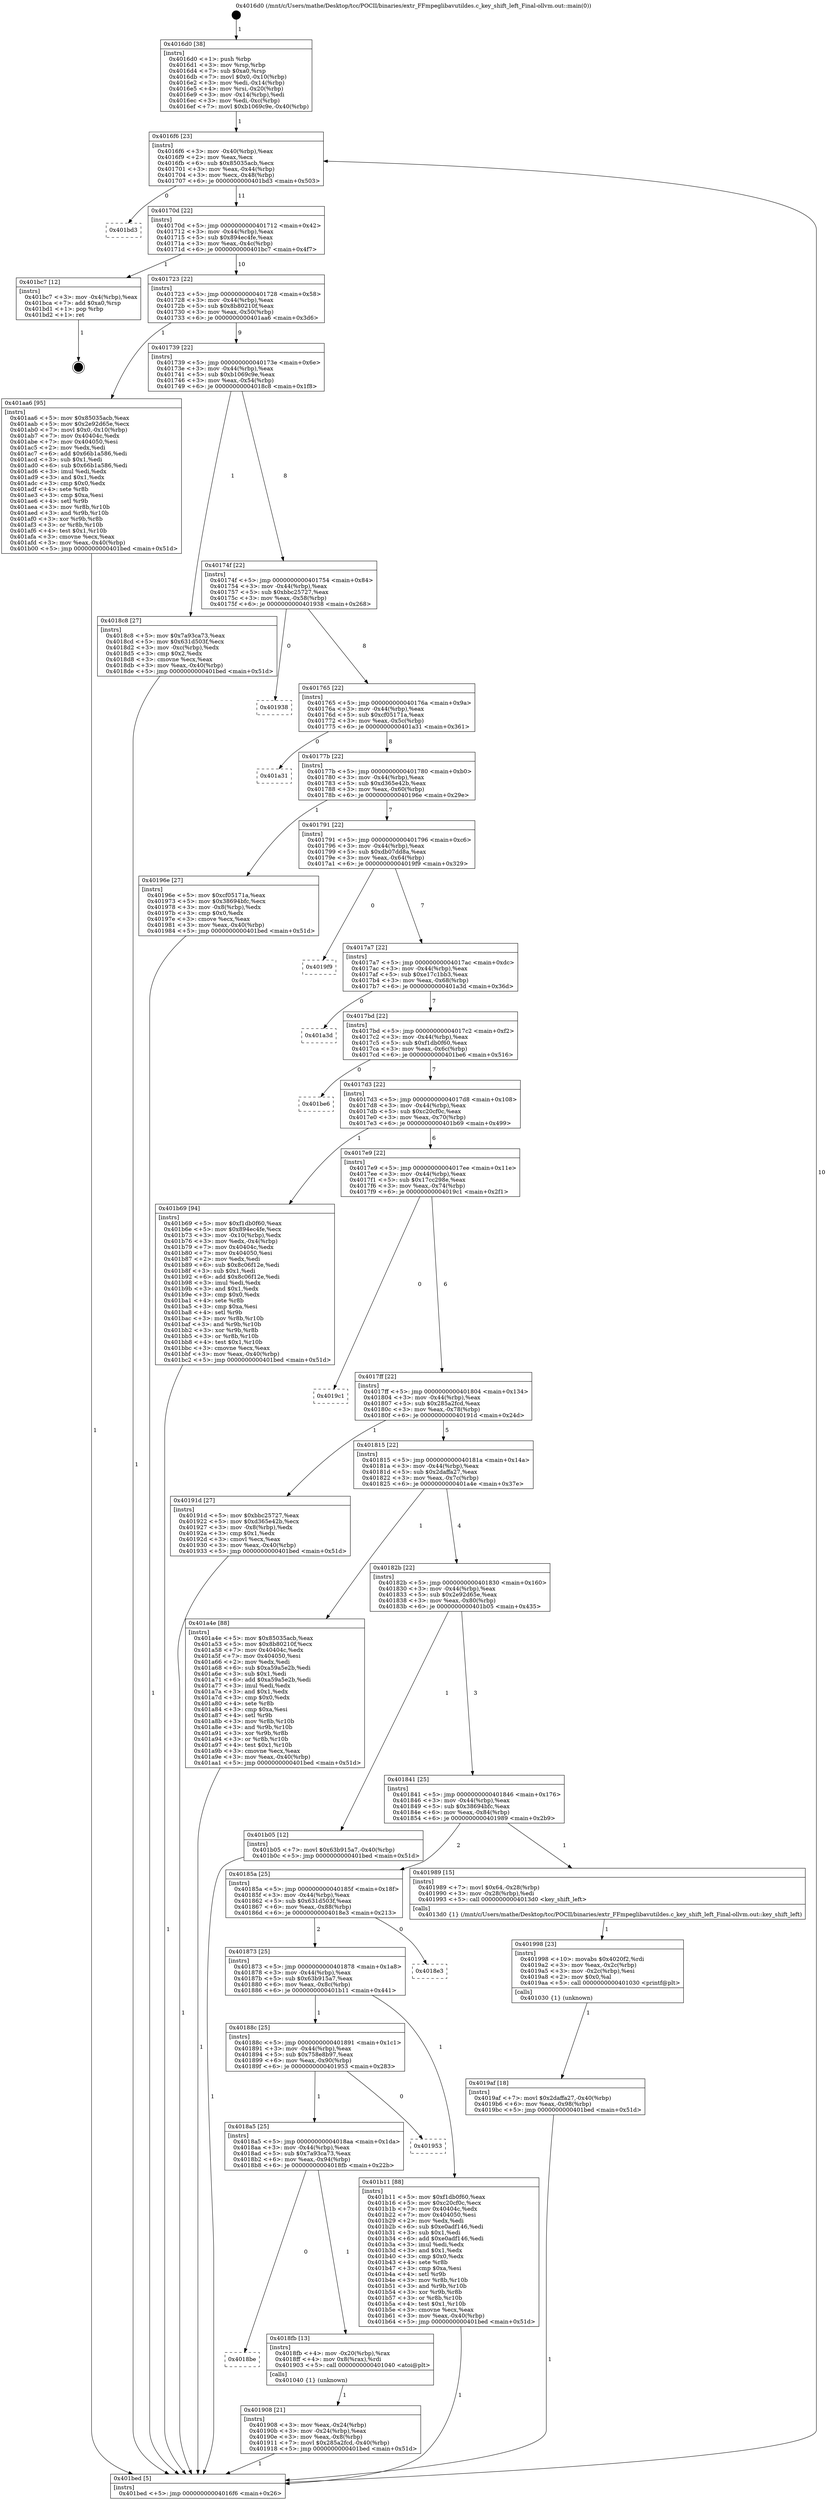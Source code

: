 digraph "0x4016d0" {
  label = "0x4016d0 (/mnt/c/Users/mathe/Desktop/tcc/POCII/binaries/extr_FFmpeglibavutildes.c_key_shift_left_Final-ollvm.out::main(0))"
  labelloc = "t"
  node[shape=record]

  Entry [label="",width=0.3,height=0.3,shape=circle,fillcolor=black,style=filled]
  "0x4016f6" [label="{
     0x4016f6 [23]\l
     | [instrs]\l
     &nbsp;&nbsp;0x4016f6 \<+3\>: mov -0x40(%rbp),%eax\l
     &nbsp;&nbsp;0x4016f9 \<+2\>: mov %eax,%ecx\l
     &nbsp;&nbsp;0x4016fb \<+6\>: sub $0x85035acb,%ecx\l
     &nbsp;&nbsp;0x401701 \<+3\>: mov %eax,-0x44(%rbp)\l
     &nbsp;&nbsp;0x401704 \<+3\>: mov %ecx,-0x48(%rbp)\l
     &nbsp;&nbsp;0x401707 \<+6\>: je 0000000000401bd3 \<main+0x503\>\l
  }"]
  "0x401bd3" [label="{
     0x401bd3\l
  }", style=dashed]
  "0x40170d" [label="{
     0x40170d [22]\l
     | [instrs]\l
     &nbsp;&nbsp;0x40170d \<+5\>: jmp 0000000000401712 \<main+0x42\>\l
     &nbsp;&nbsp;0x401712 \<+3\>: mov -0x44(%rbp),%eax\l
     &nbsp;&nbsp;0x401715 \<+5\>: sub $0x894ec4fe,%eax\l
     &nbsp;&nbsp;0x40171a \<+3\>: mov %eax,-0x4c(%rbp)\l
     &nbsp;&nbsp;0x40171d \<+6\>: je 0000000000401bc7 \<main+0x4f7\>\l
  }"]
  Exit [label="",width=0.3,height=0.3,shape=circle,fillcolor=black,style=filled,peripheries=2]
  "0x401bc7" [label="{
     0x401bc7 [12]\l
     | [instrs]\l
     &nbsp;&nbsp;0x401bc7 \<+3\>: mov -0x4(%rbp),%eax\l
     &nbsp;&nbsp;0x401bca \<+7\>: add $0xa0,%rsp\l
     &nbsp;&nbsp;0x401bd1 \<+1\>: pop %rbp\l
     &nbsp;&nbsp;0x401bd2 \<+1\>: ret\l
  }"]
  "0x401723" [label="{
     0x401723 [22]\l
     | [instrs]\l
     &nbsp;&nbsp;0x401723 \<+5\>: jmp 0000000000401728 \<main+0x58\>\l
     &nbsp;&nbsp;0x401728 \<+3\>: mov -0x44(%rbp),%eax\l
     &nbsp;&nbsp;0x40172b \<+5\>: sub $0x8b80210f,%eax\l
     &nbsp;&nbsp;0x401730 \<+3\>: mov %eax,-0x50(%rbp)\l
     &nbsp;&nbsp;0x401733 \<+6\>: je 0000000000401aa6 \<main+0x3d6\>\l
  }"]
  "0x4019af" [label="{
     0x4019af [18]\l
     | [instrs]\l
     &nbsp;&nbsp;0x4019af \<+7\>: movl $0x2daffa27,-0x40(%rbp)\l
     &nbsp;&nbsp;0x4019b6 \<+6\>: mov %eax,-0x98(%rbp)\l
     &nbsp;&nbsp;0x4019bc \<+5\>: jmp 0000000000401bed \<main+0x51d\>\l
  }"]
  "0x401aa6" [label="{
     0x401aa6 [95]\l
     | [instrs]\l
     &nbsp;&nbsp;0x401aa6 \<+5\>: mov $0x85035acb,%eax\l
     &nbsp;&nbsp;0x401aab \<+5\>: mov $0x2e92d65e,%ecx\l
     &nbsp;&nbsp;0x401ab0 \<+7\>: movl $0x0,-0x10(%rbp)\l
     &nbsp;&nbsp;0x401ab7 \<+7\>: mov 0x40404c,%edx\l
     &nbsp;&nbsp;0x401abe \<+7\>: mov 0x404050,%esi\l
     &nbsp;&nbsp;0x401ac5 \<+2\>: mov %edx,%edi\l
     &nbsp;&nbsp;0x401ac7 \<+6\>: add $0x66b1a586,%edi\l
     &nbsp;&nbsp;0x401acd \<+3\>: sub $0x1,%edi\l
     &nbsp;&nbsp;0x401ad0 \<+6\>: sub $0x66b1a586,%edi\l
     &nbsp;&nbsp;0x401ad6 \<+3\>: imul %edi,%edx\l
     &nbsp;&nbsp;0x401ad9 \<+3\>: and $0x1,%edx\l
     &nbsp;&nbsp;0x401adc \<+3\>: cmp $0x0,%edx\l
     &nbsp;&nbsp;0x401adf \<+4\>: sete %r8b\l
     &nbsp;&nbsp;0x401ae3 \<+3\>: cmp $0xa,%esi\l
     &nbsp;&nbsp;0x401ae6 \<+4\>: setl %r9b\l
     &nbsp;&nbsp;0x401aea \<+3\>: mov %r8b,%r10b\l
     &nbsp;&nbsp;0x401aed \<+3\>: and %r9b,%r10b\l
     &nbsp;&nbsp;0x401af0 \<+3\>: xor %r9b,%r8b\l
     &nbsp;&nbsp;0x401af3 \<+3\>: or %r8b,%r10b\l
     &nbsp;&nbsp;0x401af6 \<+4\>: test $0x1,%r10b\l
     &nbsp;&nbsp;0x401afa \<+3\>: cmovne %ecx,%eax\l
     &nbsp;&nbsp;0x401afd \<+3\>: mov %eax,-0x40(%rbp)\l
     &nbsp;&nbsp;0x401b00 \<+5\>: jmp 0000000000401bed \<main+0x51d\>\l
  }"]
  "0x401739" [label="{
     0x401739 [22]\l
     | [instrs]\l
     &nbsp;&nbsp;0x401739 \<+5\>: jmp 000000000040173e \<main+0x6e\>\l
     &nbsp;&nbsp;0x40173e \<+3\>: mov -0x44(%rbp),%eax\l
     &nbsp;&nbsp;0x401741 \<+5\>: sub $0xb1069c9e,%eax\l
     &nbsp;&nbsp;0x401746 \<+3\>: mov %eax,-0x54(%rbp)\l
     &nbsp;&nbsp;0x401749 \<+6\>: je 00000000004018c8 \<main+0x1f8\>\l
  }"]
  "0x401998" [label="{
     0x401998 [23]\l
     | [instrs]\l
     &nbsp;&nbsp;0x401998 \<+10\>: movabs $0x4020f2,%rdi\l
     &nbsp;&nbsp;0x4019a2 \<+3\>: mov %eax,-0x2c(%rbp)\l
     &nbsp;&nbsp;0x4019a5 \<+3\>: mov -0x2c(%rbp),%esi\l
     &nbsp;&nbsp;0x4019a8 \<+2\>: mov $0x0,%al\l
     &nbsp;&nbsp;0x4019aa \<+5\>: call 0000000000401030 \<printf@plt\>\l
     | [calls]\l
     &nbsp;&nbsp;0x401030 \{1\} (unknown)\l
  }"]
  "0x4018c8" [label="{
     0x4018c8 [27]\l
     | [instrs]\l
     &nbsp;&nbsp;0x4018c8 \<+5\>: mov $0x7a93ca73,%eax\l
     &nbsp;&nbsp;0x4018cd \<+5\>: mov $0x631d503f,%ecx\l
     &nbsp;&nbsp;0x4018d2 \<+3\>: mov -0xc(%rbp),%edx\l
     &nbsp;&nbsp;0x4018d5 \<+3\>: cmp $0x2,%edx\l
     &nbsp;&nbsp;0x4018d8 \<+3\>: cmovne %ecx,%eax\l
     &nbsp;&nbsp;0x4018db \<+3\>: mov %eax,-0x40(%rbp)\l
     &nbsp;&nbsp;0x4018de \<+5\>: jmp 0000000000401bed \<main+0x51d\>\l
  }"]
  "0x40174f" [label="{
     0x40174f [22]\l
     | [instrs]\l
     &nbsp;&nbsp;0x40174f \<+5\>: jmp 0000000000401754 \<main+0x84\>\l
     &nbsp;&nbsp;0x401754 \<+3\>: mov -0x44(%rbp),%eax\l
     &nbsp;&nbsp;0x401757 \<+5\>: sub $0xbbc25727,%eax\l
     &nbsp;&nbsp;0x40175c \<+3\>: mov %eax,-0x58(%rbp)\l
     &nbsp;&nbsp;0x40175f \<+6\>: je 0000000000401938 \<main+0x268\>\l
  }"]
  "0x401bed" [label="{
     0x401bed [5]\l
     | [instrs]\l
     &nbsp;&nbsp;0x401bed \<+5\>: jmp 00000000004016f6 \<main+0x26\>\l
  }"]
  "0x4016d0" [label="{
     0x4016d0 [38]\l
     | [instrs]\l
     &nbsp;&nbsp;0x4016d0 \<+1\>: push %rbp\l
     &nbsp;&nbsp;0x4016d1 \<+3\>: mov %rsp,%rbp\l
     &nbsp;&nbsp;0x4016d4 \<+7\>: sub $0xa0,%rsp\l
     &nbsp;&nbsp;0x4016db \<+7\>: movl $0x0,-0x10(%rbp)\l
     &nbsp;&nbsp;0x4016e2 \<+3\>: mov %edi,-0x14(%rbp)\l
     &nbsp;&nbsp;0x4016e5 \<+4\>: mov %rsi,-0x20(%rbp)\l
     &nbsp;&nbsp;0x4016e9 \<+3\>: mov -0x14(%rbp),%edi\l
     &nbsp;&nbsp;0x4016ec \<+3\>: mov %edi,-0xc(%rbp)\l
     &nbsp;&nbsp;0x4016ef \<+7\>: movl $0xb1069c9e,-0x40(%rbp)\l
  }"]
  "0x401908" [label="{
     0x401908 [21]\l
     | [instrs]\l
     &nbsp;&nbsp;0x401908 \<+3\>: mov %eax,-0x24(%rbp)\l
     &nbsp;&nbsp;0x40190b \<+3\>: mov -0x24(%rbp),%eax\l
     &nbsp;&nbsp;0x40190e \<+3\>: mov %eax,-0x8(%rbp)\l
     &nbsp;&nbsp;0x401911 \<+7\>: movl $0x285a2fcd,-0x40(%rbp)\l
     &nbsp;&nbsp;0x401918 \<+5\>: jmp 0000000000401bed \<main+0x51d\>\l
  }"]
  "0x401938" [label="{
     0x401938\l
  }", style=dashed]
  "0x401765" [label="{
     0x401765 [22]\l
     | [instrs]\l
     &nbsp;&nbsp;0x401765 \<+5\>: jmp 000000000040176a \<main+0x9a\>\l
     &nbsp;&nbsp;0x40176a \<+3\>: mov -0x44(%rbp),%eax\l
     &nbsp;&nbsp;0x40176d \<+5\>: sub $0xcf05171a,%eax\l
     &nbsp;&nbsp;0x401772 \<+3\>: mov %eax,-0x5c(%rbp)\l
     &nbsp;&nbsp;0x401775 \<+6\>: je 0000000000401a31 \<main+0x361\>\l
  }"]
  "0x4018be" [label="{
     0x4018be\l
  }", style=dashed]
  "0x401a31" [label="{
     0x401a31\l
  }", style=dashed]
  "0x40177b" [label="{
     0x40177b [22]\l
     | [instrs]\l
     &nbsp;&nbsp;0x40177b \<+5\>: jmp 0000000000401780 \<main+0xb0\>\l
     &nbsp;&nbsp;0x401780 \<+3\>: mov -0x44(%rbp),%eax\l
     &nbsp;&nbsp;0x401783 \<+5\>: sub $0xd365e42b,%eax\l
     &nbsp;&nbsp;0x401788 \<+3\>: mov %eax,-0x60(%rbp)\l
     &nbsp;&nbsp;0x40178b \<+6\>: je 000000000040196e \<main+0x29e\>\l
  }"]
  "0x4018fb" [label="{
     0x4018fb [13]\l
     | [instrs]\l
     &nbsp;&nbsp;0x4018fb \<+4\>: mov -0x20(%rbp),%rax\l
     &nbsp;&nbsp;0x4018ff \<+4\>: mov 0x8(%rax),%rdi\l
     &nbsp;&nbsp;0x401903 \<+5\>: call 0000000000401040 \<atoi@plt\>\l
     | [calls]\l
     &nbsp;&nbsp;0x401040 \{1\} (unknown)\l
  }"]
  "0x40196e" [label="{
     0x40196e [27]\l
     | [instrs]\l
     &nbsp;&nbsp;0x40196e \<+5\>: mov $0xcf05171a,%eax\l
     &nbsp;&nbsp;0x401973 \<+5\>: mov $0x38694bfc,%ecx\l
     &nbsp;&nbsp;0x401978 \<+3\>: mov -0x8(%rbp),%edx\l
     &nbsp;&nbsp;0x40197b \<+3\>: cmp $0x0,%edx\l
     &nbsp;&nbsp;0x40197e \<+3\>: cmove %ecx,%eax\l
     &nbsp;&nbsp;0x401981 \<+3\>: mov %eax,-0x40(%rbp)\l
     &nbsp;&nbsp;0x401984 \<+5\>: jmp 0000000000401bed \<main+0x51d\>\l
  }"]
  "0x401791" [label="{
     0x401791 [22]\l
     | [instrs]\l
     &nbsp;&nbsp;0x401791 \<+5\>: jmp 0000000000401796 \<main+0xc6\>\l
     &nbsp;&nbsp;0x401796 \<+3\>: mov -0x44(%rbp),%eax\l
     &nbsp;&nbsp;0x401799 \<+5\>: sub $0xdb07dd8a,%eax\l
     &nbsp;&nbsp;0x40179e \<+3\>: mov %eax,-0x64(%rbp)\l
     &nbsp;&nbsp;0x4017a1 \<+6\>: je 00000000004019f9 \<main+0x329\>\l
  }"]
  "0x4018a5" [label="{
     0x4018a5 [25]\l
     | [instrs]\l
     &nbsp;&nbsp;0x4018a5 \<+5\>: jmp 00000000004018aa \<main+0x1da\>\l
     &nbsp;&nbsp;0x4018aa \<+3\>: mov -0x44(%rbp),%eax\l
     &nbsp;&nbsp;0x4018ad \<+5\>: sub $0x7a93ca73,%eax\l
     &nbsp;&nbsp;0x4018b2 \<+6\>: mov %eax,-0x94(%rbp)\l
     &nbsp;&nbsp;0x4018b8 \<+6\>: je 00000000004018fb \<main+0x22b\>\l
  }"]
  "0x4019f9" [label="{
     0x4019f9\l
  }", style=dashed]
  "0x4017a7" [label="{
     0x4017a7 [22]\l
     | [instrs]\l
     &nbsp;&nbsp;0x4017a7 \<+5\>: jmp 00000000004017ac \<main+0xdc\>\l
     &nbsp;&nbsp;0x4017ac \<+3\>: mov -0x44(%rbp),%eax\l
     &nbsp;&nbsp;0x4017af \<+5\>: sub $0xe17c1bb3,%eax\l
     &nbsp;&nbsp;0x4017b4 \<+3\>: mov %eax,-0x68(%rbp)\l
     &nbsp;&nbsp;0x4017b7 \<+6\>: je 0000000000401a3d \<main+0x36d\>\l
  }"]
  "0x401953" [label="{
     0x401953\l
  }", style=dashed]
  "0x401a3d" [label="{
     0x401a3d\l
  }", style=dashed]
  "0x4017bd" [label="{
     0x4017bd [22]\l
     | [instrs]\l
     &nbsp;&nbsp;0x4017bd \<+5\>: jmp 00000000004017c2 \<main+0xf2\>\l
     &nbsp;&nbsp;0x4017c2 \<+3\>: mov -0x44(%rbp),%eax\l
     &nbsp;&nbsp;0x4017c5 \<+5\>: sub $0xf1db0f60,%eax\l
     &nbsp;&nbsp;0x4017ca \<+3\>: mov %eax,-0x6c(%rbp)\l
     &nbsp;&nbsp;0x4017cd \<+6\>: je 0000000000401be6 \<main+0x516\>\l
  }"]
  "0x40188c" [label="{
     0x40188c [25]\l
     | [instrs]\l
     &nbsp;&nbsp;0x40188c \<+5\>: jmp 0000000000401891 \<main+0x1c1\>\l
     &nbsp;&nbsp;0x401891 \<+3\>: mov -0x44(%rbp),%eax\l
     &nbsp;&nbsp;0x401894 \<+5\>: sub $0x758e8b97,%eax\l
     &nbsp;&nbsp;0x401899 \<+6\>: mov %eax,-0x90(%rbp)\l
     &nbsp;&nbsp;0x40189f \<+6\>: je 0000000000401953 \<main+0x283\>\l
  }"]
  "0x401be6" [label="{
     0x401be6\l
  }", style=dashed]
  "0x4017d3" [label="{
     0x4017d3 [22]\l
     | [instrs]\l
     &nbsp;&nbsp;0x4017d3 \<+5\>: jmp 00000000004017d8 \<main+0x108\>\l
     &nbsp;&nbsp;0x4017d8 \<+3\>: mov -0x44(%rbp),%eax\l
     &nbsp;&nbsp;0x4017db \<+5\>: sub $0xc20cf0c,%eax\l
     &nbsp;&nbsp;0x4017e0 \<+3\>: mov %eax,-0x70(%rbp)\l
     &nbsp;&nbsp;0x4017e3 \<+6\>: je 0000000000401b69 \<main+0x499\>\l
  }"]
  "0x401b11" [label="{
     0x401b11 [88]\l
     | [instrs]\l
     &nbsp;&nbsp;0x401b11 \<+5\>: mov $0xf1db0f60,%eax\l
     &nbsp;&nbsp;0x401b16 \<+5\>: mov $0xc20cf0c,%ecx\l
     &nbsp;&nbsp;0x401b1b \<+7\>: mov 0x40404c,%edx\l
     &nbsp;&nbsp;0x401b22 \<+7\>: mov 0x404050,%esi\l
     &nbsp;&nbsp;0x401b29 \<+2\>: mov %edx,%edi\l
     &nbsp;&nbsp;0x401b2b \<+6\>: sub $0xe0adf146,%edi\l
     &nbsp;&nbsp;0x401b31 \<+3\>: sub $0x1,%edi\l
     &nbsp;&nbsp;0x401b34 \<+6\>: add $0xe0adf146,%edi\l
     &nbsp;&nbsp;0x401b3a \<+3\>: imul %edi,%edx\l
     &nbsp;&nbsp;0x401b3d \<+3\>: and $0x1,%edx\l
     &nbsp;&nbsp;0x401b40 \<+3\>: cmp $0x0,%edx\l
     &nbsp;&nbsp;0x401b43 \<+4\>: sete %r8b\l
     &nbsp;&nbsp;0x401b47 \<+3\>: cmp $0xa,%esi\l
     &nbsp;&nbsp;0x401b4a \<+4\>: setl %r9b\l
     &nbsp;&nbsp;0x401b4e \<+3\>: mov %r8b,%r10b\l
     &nbsp;&nbsp;0x401b51 \<+3\>: and %r9b,%r10b\l
     &nbsp;&nbsp;0x401b54 \<+3\>: xor %r9b,%r8b\l
     &nbsp;&nbsp;0x401b57 \<+3\>: or %r8b,%r10b\l
     &nbsp;&nbsp;0x401b5a \<+4\>: test $0x1,%r10b\l
     &nbsp;&nbsp;0x401b5e \<+3\>: cmovne %ecx,%eax\l
     &nbsp;&nbsp;0x401b61 \<+3\>: mov %eax,-0x40(%rbp)\l
     &nbsp;&nbsp;0x401b64 \<+5\>: jmp 0000000000401bed \<main+0x51d\>\l
  }"]
  "0x401b69" [label="{
     0x401b69 [94]\l
     | [instrs]\l
     &nbsp;&nbsp;0x401b69 \<+5\>: mov $0xf1db0f60,%eax\l
     &nbsp;&nbsp;0x401b6e \<+5\>: mov $0x894ec4fe,%ecx\l
     &nbsp;&nbsp;0x401b73 \<+3\>: mov -0x10(%rbp),%edx\l
     &nbsp;&nbsp;0x401b76 \<+3\>: mov %edx,-0x4(%rbp)\l
     &nbsp;&nbsp;0x401b79 \<+7\>: mov 0x40404c,%edx\l
     &nbsp;&nbsp;0x401b80 \<+7\>: mov 0x404050,%esi\l
     &nbsp;&nbsp;0x401b87 \<+2\>: mov %edx,%edi\l
     &nbsp;&nbsp;0x401b89 \<+6\>: sub $0x8c06f12e,%edi\l
     &nbsp;&nbsp;0x401b8f \<+3\>: sub $0x1,%edi\l
     &nbsp;&nbsp;0x401b92 \<+6\>: add $0x8c06f12e,%edi\l
     &nbsp;&nbsp;0x401b98 \<+3\>: imul %edi,%edx\l
     &nbsp;&nbsp;0x401b9b \<+3\>: and $0x1,%edx\l
     &nbsp;&nbsp;0x401b9e \<+3\>: cmp $0x0,%edx\l
     &nbsp;&nbsp;0x401ba1 \<+4\>: sete %r8b\l
     &nbsp;&nbsp;0x401ba5 \<+3\>: cmp $0xa,%esi\l
     &nbsp;&nbsp;0x401ba8 \<+4\>: setl %r9b\l
     &nbsp;&nbsp;0x401bac \<+3\>: mov %r8b,%r10b\l
     &nbsp;&nbsp;0x401baf \<+3\>: and %r9b,%r10b\l
     &nbsp;&nbsp;0x401bb2 \<+3\>: xor %r9b,%r8b\l
     &nbsp;&nbsp;0x401bb5 \<+3\>: or %r8b,%r10b\l
     &nbsp;&nbsp;0x401bb8 \<+4\>: test $0x1,%r10b\l
     &nbsp;&nbsp;0x401bbc \<+3\>: cmovne %ecx,%eax\l
     &nbsp;&nbsp;0x401bbf \<+3\>: mov %eax,-0x40(%rbp)\l
     &nbsp;&nbsp;0x401bc2 \<+5\>: jmp 0000000000401bed \<main+0x51d\>\l
  }"]
  "0x4017e9" [label="{
     0x4017e9 [22]\l
     | [instrs]\l
     &nbsp;&nbsp;0x4017e9 \<+5\>: jmp 00000000004017ee \<main+0x11e\>\l
     &nbsp;&nbsp;0x4017ee \<+3\>: mov -0x44(%rbp),%eax\l
     &nbsp;&nbsp;0x4017f1 \<+5\>: sub $0x17cc298e,%eax\l
     &nbsp;&nbsp;0x4017f6 \<+3\>: mov %eax,-0x74(%rbp)\l
     &nbsp;&nbsp;0x4017f9 \<+6\>: je 00000000004019c1 \<main+0x2f1\>\l
  }"]
  "0x401873" [label="{
     0x401873 [25]\l
     | [instrs]\l
     &nbsp;&nbsp;0x401873 \<+5\>: jmp 0000000000401878 \<main+0x1a8\>\l
     &nbsp;&nbsp;0x401878 \<+3\>: mov -0x44(%rbp),%eax\l
     &nbsp;&nbsp;0x40187b \<+5\>: sub $0x63b915a7,%eax\l
     &nbsp;&nbsp;0x401880 \<+6\>: mov %eax,-0x8c(%rbp)\l
     &nbsp;&nbsp;0x401886 \<+6\>: je 0000000000401b11 \<main+0x441\>\l
  }"]
  "0x4019c1" [label="{
     0x4019c1\l
  }", style=dashed]
  "0x4017ff" [label="{
     0x4017ff [22]\l
     | [instrs]\l
     &nbsp;&nbsp;0x4017ff \<+5\>: jmp 0000000000401804 \<main+0x134\>\l
     &nbsp;&nbsp;0x401804 \<+3\>: mov -0x44(%rbp),%eax\l
     &nbsp;&nbsp;0x401807 \<+5\>: sub $0x285a2fcd,%eax\l
     &nbsp;&nbsp;0x40180c \<+3\>: mov %eax,-0x78(%rbp)\l
     &nbsp;&nbsp;0x40180f \<+6\>: je 000000000040191d \<main+0x24d\>\l
  }"]
  "0x4018e3" [label="{
     0x4018e3\l
  }", style=dashed]
  "0x40191d" [label="{
     0x40191d [27]\l
     | [instrs]\l
     &nbsp;&nbsp;0x40191d \<+5\>: mov $0xbbc25727,%eax\l
     &nbsp;&nbsp;0x401922 \<+5\>: mov $0xd365e42b,%ecx\l
     &nbsp;&nbsp;0x401927 \<+3\>: mov -0x8(%rbp),%edx\l
     &nbsp;&nbsp;0x40192a \<+3\>: cmp $0x1,%edx\l
     &nbsp;&nbsp;0x40192d \<+3\>: cmovl %ecx,%eax\l
     &nbsp;&nbsp;0x401930 \<+3\>: mov %eax,-0x40(%rbp)\l
     &nbsp;&nbsp;0x401933 \<+5\>: jmp 0000000000401bed \<main+0x51d\>\l
  }"]
  "0x401815" [label="{
     0x401815 [22]\l
     | [instrs]\l
     &nbsp;&nbsp;0x401815 \<+5\>: jmp 000000000040181a \<main+0x14a\>\l
     &nbsp;&nbsp;0x40181a \<+3\>: mov -0x44(%rbp),%eax\l
     &nbsp;&nbsp;0x40181d \<+5\>: sub $0x2daffa27,%eax\l
     &nbsp;&nbsp;0x401822 \<+3\>: mov %eax,-0x7c(%rbp)\l
     &nbsp;&nbsp;0x401825 \<+6\>: je 0000000000401a4e \<main+0x37e\>\l
  }"]
  "0x40185a" [label="{
     0x40185a [25]\l
     | [instrs]\l
     &nbsp;&nbsp;0x40185a \<+5\>: jmp 000000000040185f \<main+0x18f\>\l
     &nbsp;&nbsp;0x40185f \<+3\>: mov -0x44(%rbp),%eax\l
     &nbsp;&nbsp;0x401862 \<+5\>: sub $0x631d503f,%eax\l
     &nbsp;&nbsp;0x401867 \<+6\>: mov %eax,-0x88(%rbp)\l
     &nbsp;&nbsp;0x40186d \<+6\>: je 00000000004018e3 \<main+0x213\>\l
  }"]
  "0x401a4e" [label="{
     0x401a4e [88]\l
     | [instrs]\l
     &nbsp;&nbsp;0x401a4e \<+5\>: mov $0x85035acb,%eax\l
     &nbsp;&nbsp;0x401a53 \<+5\>: mov $0x8b80210f,%ecx\l
     &nbsp;&nbsp;0x401a58 \<+7\>: mov 0x40404c,%edx\l
     &nbsp;&nbsp;0x401a5f \<+7\>: mov 0x404050,%esi\l
     &nbsp;&nbsp;0x401a66 \<+2\>: mov %edx,%edi\l
     &nbsp;&nbsp;0x401a68 \<+6\>: sub $0xa59a5e2b,%edi\l
     &nbsp;&nbsp;0x401a6e \<+3\>: sub $0x1,%edi\l
     &nbsp;&nbsp;0x401a71 \<+6\>: add $0xa59a5e2b,%edi\l
     &nbsp;&nbsp;0x401a77 \<+3\>: imul %edi,%edx\l
     &nbsp;&nbsp;0x401a7a \<+3\>: and $0x1,%edx\l
     &nbsp;&nbsp;0x401a7d \<+3\>: cmp $0x0,%edx\l
     &nbsp;&nbsp;0x401a80 \<+4\>: sete %r8b\l
     &nbsp;&nbsp;0x401a84 \<+3\>: cmp $0xa,%esi\l
     &nbsp;&nbsp;0x401a87 \<+4\>: setl %r9b\l
     &nbsp;&nbsp;0x401a8b \<+3\>: mov %r8b,%r10b\l
     &nbsp;&nbsp;0x401a8e \<+3\>: and %r9b,%r10b\l
     &nbsp;&nbsp;0x401a91 \<+3\>: xor %r9b,%r8b\l
     &nbsp;&nbsp;0x401a94 \<+3\>: or %r8b,%r10b\l
     &nbsp;&nbsp;0x401a97 \<+4\>: test $0x1,%r10b\l
     &nbsp;&nbsp;0x401a9b \<+3\>: cmovne %ecx,%eax\l
     &nbsp;&nbsp;0x401a9e \<+3\>: mov %eax,-0x40(%rbp)\l
     &nbsp;&nbsp;0x401aa1 \<+5\>: jmp 0000000000401bed \<main+0x51d\>\l
  }"]
  "0x40182b" [label="{
     0x40182b [22]\l
     | [instrs]\l
     &nbsp;&nbsp;0x40182b \<+5\>: jmp 0000000000401830 \<main+0x160\>\l
     &nbsp;&nbsp;0x401830 \<+3\>: mov -0x44(%rbp),%eax\l
     &nbsp;&nbsp;0x401833 \<+5\>: sub $0x2e92d65e,%eax\l
     &nbsp;&nbsp;0x401838 \<+3\>: mov %eax,-0x80(%rbp)\l
     &nbsp;&nbsp;0x40183b \<+6\>: je 0000000000401b05 \<main+0x435\>\l
  }"]
  "0x401989" [label="{
     0x401989 [15]\l
     | [instrs]\l
     &nbsp;&nbsp;0x401989 \<+7\>: movl $0x64,-0x28(%rbp)\l
     &nbsp;&nbsp;0x401990 \<+3\>: mov -0x28(%rbp),%edi\l
     &nbsp;&nbsp;0x401993 \<+5\>: call 00000000004013d0 \<key_shift_left\>\l
     | [calls]\l
     &nbsp;&nbsp;0x4013d0 \{1\} (/mnt/c/Users/mathe/Desktop/tcc/POCII/binaries/extr_FFmpeglibavutildes.c_key_shift_left_Final-ollvm.out::key_shift_left)\l
  }"]
  "0x401b05" [label="{
     0x401b05 [12]\l
     | [instrs]\l
     &nbsp;&nbsp;0x401b05 \<+7\>: movl $0x63b915a7,-0x40(%rbp)\l
     &nbsp;&nbsp;0x401b0c \<+5\>: jmp 0000000000401bed \<main+0x51d\>\l
  }"]
  "0x401841" [label="{
     0x401841 [25]\l
     | [instrs]\l
     &nbsp;&nbsp;0x401841 \<+5\>: jmp 0000000000401846 \<main+0x176\>\l
     &nbsp;&nbsp;0x401846 \<+3\>: mov -0x44(%rbp),%eax\l
     &nbsp;&nbsp;0x401849 \<+5\>: sub $0x38694bfc,%eax\l
     &nbsp;&nbsp;0x40184e \<+6\>: mov %eax,-0x84(%rbp)\l
     &nbsp;&nbsp;0x401854 \<+6\>: je 0000000000401989 \<main+0x2b9\>\l
  }"]
  Entry -> "0x4016d0" [label=" 1"]
  "0x4016f6" -> "0x401bd3" [label=" 0"]
  "0x4016f6" -> "0x40170d" [label=" 11"]
  "0x401bc7" -> Exit [label=" 1"]
  "0x40170d" -> "0x401bc7" [label=" 1"]
  "0x40170d" -> "0x401723" [label=" 10"]
  "0x401b69" -> "0x401bed" [label=" 1"]
  "0x401723" -> "0x401aa6" [label=" 1"]
  "0x401723" -> "0x401739" [label=" 9"]
  "0x401b11" -> "0x401bed" [label=" 1"]
  "0x401739" -> "0x4018c8" [label=" 1"]
  "0x401739" -> "0x40174f" [label=" 8"]
  "0x4018c8" -> "0x401bed" [label=" 1"]
  "0x4016d0" -> "0x4016f6" [label=" 1"]
  "0x401bed" -> "0x4016f6" [label=" 10"]
  "0x401b05" -> "0x401bed" [label=" 1"]
  "0x40174f" -> "0x401938" [label=" 0"]
  "0x40174f" -> "0x401765" [label=" 8"]
  "0x401aa6" -> "0x401bed" [label=" 1"]
  "0x401765" -> "0x401a31" [label=" 0"]
  "0x401765" -> "0x40177b" [label=" 8"]
  "0x401a4e" -> "0x401bed" [label=" 1"]
  "0x40177b" -> "0x40196e" [label=" 1"]
  "0x40177b" -> "0x401791" [label=" 7"]
  "0x4019af" -> "0x401bed" [label=" 1"]
  "0x401791" -> "0x4019f9" [label=" 0"]
  "0x401791" -> "0x4017a7" [label=" 7"]
  "0x401989" -> "0x401998" [label=" 1"]
  "0x4017a7" -> "0x401a3d" [label=" 0"]
  "0x4017a7" -> "0x4017bd" [label=" 7"]
  "0x40196e" -> "0x401bed" [label=" 1"]
  "0x4017bd" -> "0x401be6" [label=" 0"]
  "0x4017bd" -> "0x4017d3" [label=" 7"]
  "0x401908" -> "0x401bed" [label=" 1"]
  "0x4017d3" -> "0x401b69" [label=" 1"]
  "0x4017d3" -> "0x4017e9" [label=" 6"]
  "0x4018fb" -> "0x401908" [label=" 1"]
  "0x4017e9" -> "0x4019c1" [label=" 0"]
  "0x4017e9" -> "0x4017ff" [label=" 6"]
  "0x4018a5" -> "0x4018fb" [label=" 1"]
  "0x4017ff" -> "0x40191d" [label=" 1"]
  "0x4017ff" -> "0x401815" [label=" 5"]
  "0x401998" -> "0x4019af" [label=" 1"]
  "0x401815" -> "0x401a4e" [label=" 1"]
  "0x401815" -> "0x40182b" [label=" 4"]
  "0x40188c" -> "0x401953" [label=" 0"]
  "0x40182b" -> "0x401b05" [label=" 1"]
  "0x40182b" -> "0x401841" [label=" 3"]
  "0x40191d" -> "0x401bed" [label=" 1"]
  "0x401841" -> "0x401989" [label=" 1"]
  "0x401841" -> "0x40185a" [label=" 2"]
  "0x40188c" -> "0x4018a5" [label=" 1"]
  "0x40185a" -> "0x4018e3" [label=" 0"]
  "0x40185a" -> "0x401873" [label=" 2"]
  "0x4018a5" -> "0x4018be" [label=" 0"]
  "0x401873" -> "0x401b11" [label=" 1"]
  "0x401873" -> "0x40188c" [label=" 1"]
}
